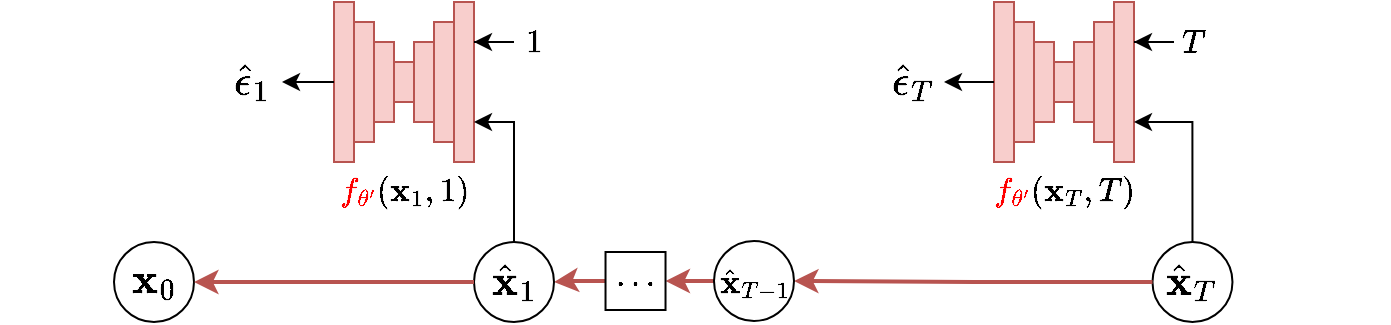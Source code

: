 <mxfile version="25.0.2">
  <diagram name="Page-1" id="1WE568LWMVHtuKM3JDja">
    <mxGraphModel dx="-642" dy="705" grid="1" gridSize="10" guides="1" tooltips="1" connect="1" arrows="1" fold="1" page="1" pageScale="1" pageWidth="827" pageHeight="1169" background="none" math="1" shadow="0">
      <root>
        <mxCell id="0" />
        <mxCell id="1" parent="0" />
        <mxCell id="1uB_KzusEmOnwB009pRz-1" value="" style="group" vertex="1" connectable="0" parent="1">
          <mxGeometry x="2160" y="640" width="70" height="80" as="geometry" />
        </mxCell>
        <mxCell id="1uB_KzusEmOnwB009pRz-2" value="" style="rounded=0;whiteSpace=wrap;html=1;fillColor=#f8cecc;strokeColor=#b85450;" vertex="1" parent="1uB_KzusEmOnwB009pRz-1">
          <mxGeometry width="10" height="80" as="geometry" />
        </mxCell>
        <mxCell id="1uB_KzusEmOnwB009pRz-3" value="" style="rounded=0;whiteSpace=wrap;html=1;fillColor=#f8cecc;strokeColor=#b85450;" vertex="1" parent="1uB_KzusEmOnwB009pRz-1">
          <mxGeometry x="10" y="10" width="10" height="60" as="geometry" />
        </mxCell>
        <mxCell id="1uB_KzusEmOnwB009pRz-4" value="" style="rounded=0;whiteSpace=wrap;html=1;fillColor=#f8cecc;strokeColor=#b85450;" vertex="1" parent="1uB_KzusEmOnwB009pRz-1">
          <mxGeometry x="20" y="20" width="10" height="40" as="geometry" />
        </mxCell>
        <mxCell id="1uB_KzusEmOnwB009pRz-5" value="" style="rounded=0;whiteSpace=wrap;html=1;fillColor=#f8cecc;strokeColor=#b85450;" vertex="1" parent="1uB_KzusEmOnwB009pRz-1">
          <mxGeometry x="30" y="30" width="10" height="20" as="geometry" />
        </mxCell>
        <mxCell id="1uB_KzusEmOnwB009pRz-6" value="" style="rounded=0;whiteSpace=wrap;html=1;fillColor=#f8cecc;strokeColor=#b85450;" vertex="1" parent="1uB_KzusEmOnwB009pRz-1">
          <mxGeometry x="40" y="20" width="10" height="40" as="geometry" />
        </mxCell>
        <mxCell id="1uB_KzusEmOnwB009pRz-7" value="" style="rounded=0;whiteSpace=wrap;html=1;fillColor=#f8cecc;strokeColor=#b85450;" vertex="1" parent="1uB_KzusEmOnwB009pRz-1">
          <mxGeometry x="50" y="10" width="10" height="60" as="geometry" />
        </mxCell>
        <mxCell id="1uB_KzusEmOnwB009pRz-8" value="" style="rounded=0;whiteSpace=wrap;html=1;fillColor=#f8cecc;strokeColor=#b85450;" vertex="1" parent="1uB_KzusEmOnwB009pRz-1">
          <mxGeometry x="60" width="10" height="80" as="geometry" />
        </mxCell>
        <mxCell id="1uB_KzusEmOnwB009pRz-9" value="&#xa;" style="group" vertex="1" connectable="0" parent="1">
          <mxGeometry x="1830" y="640" width="70" height="80" as="geometry" />
        </mxCell>
        <mxCell id="1uB_KzusEmOnwB009pRz-10" value="" style="rounded=0;whiteSpace=wrap;html=1;fillColor=#f8cecc;strokeColor=#b85450;" vertex="1" parent="1uB_KzusEmOnwB009pRz-9">
          <mxGeometry width="10" height="80" as="geometry" />
        </mxCell>
        <mxCell id="1uB_KzusEmOnwB009pRz-11" value="" style="rounded=0;whiteSpace=wrap;html=1;fillColor=#f8cecc;strokeColor=#b85450;" vertex="1" parent="1uB_KzusEmOnwB009pRz-9">
          <mxGeometry x="10" y="10" width="10" height="60" as="geometry" />
        </mxCell>
        <mxCell id="1uB_KzusEmOnwB009pRz-12" value="" style="rounded=0;whiteSpace=wrap;html=1;fillColor=#f8cecc;strokeColor=#b85450;" vertex="1" parent="1uB_KzusEmOnwB009pRz-9">
          <mxGeometry x="20" y="20" width="10" height="40" as="geometry" />
        </mxCell>
        <mxCell id="1uB_KzusEmOnwB009pRz-13" value="" style="rounded=0;whiteSpace=wrap;html=1;fillColor=#f8cecc;strokeColor=#b85450;" vertex="1" parent="1uB_KzusEmOnwB009pRz-9">
          <mxGeometry x="30" y="30" width="10" height="20" as="geometry" />
        </mxCell>
        <mxCell id="1uB_KzusEmOnwB009pRz-14" value="" style="rounded=0;whiteSpace=wrap;html=1;fillColor=#f8cecc;strokeColor=#b85450;" vertex="1" parent="1uB_KzusEmOnwB009pRz-9">
          <mxGeometry x="40" y="20" width="10" height="40" as="geometry" />
        </mxCell>
        <mxCell id="1uB_KzusEmOnwB009pRz-15" value="" style="rounded=0;whiteSpace=wrap;html=1;fillColor=#f8cecc;strokeColor=#b85450;" vertex="1" parent="1uB_KzusEmOnwB009pRz-9">
          <mxGeometry x="50" y="10" width="10" height="60" as="geometry" />
        </mxCell>
        <mxCell id="1uB_KzusEmOnwB009pRz-16" value="" style="rounded=0;whiteSpace=wrap;html=1;fillColor=#f8cecc;strokeColor=#b85450;" vertex="1" parent="1uB_KzusEmOnwB009pRz-9">
          <mxGeometry x="60" width="10" height="80" as="geometry" />
        </mxCell>
        <mxCell id="1uB_KzusEmOnwB009pRz-18" value="$$\hat{\epsilon}_{1}$$" style="text;html=1;align=center;verticalAlign=middle;whiteSpace=wrap;rounded=0;fontSize=18;" vertex="1" parent="1">
          <mxGeometry x="1774" y="665" width="30" height="30" as="geometry" />
        </mxCell>
        <mxCell id="1uB_KzusEmOnwB009pRz-20" value="$$\hat{\epsilon}_{T}$$" style="text;html=1;align=center;verticalAlign=middle;whiteSpace=wrap;rounded=0;fontSize=18;" vertex="1" parent="1">
          <mxGeometry x="2105" y="665" width="30" height="30" as="geometry" />
        </mxCell>
        <mxCell id="1uB_KzusEmOnwB009pRz-21" style="edgeStyle=orthogonalEdgeStyle;rounded=0;orthogonalLoop=1;jettySize=auto;html=1;entryX=1;entryY=0.75;entryDx=0;entryDy=0;" edge="1" parent="1" source="1uB_KzusEmOnwB009pRz-22" target="1uB_KzusEmOnwB009pRz-8">
          <mxGeometry relative="1" as="geometry">
            <Array as="points">
              <mxPoint x="2259" y="700" />
            </Array>
          </mxGeometry>
        </mxCell>
        <mxCell id="1uB_KzusEmOnwB009pRz-22" value="$$\hat{\mathbf{x}}_{T}$$" style="ellipse;whiteSpace=wrap;html=1;aspect=fixed;fontSize=18;fillColor=default;" vertex="1" parent="1">
          <mxGeometry x="2239.24" y="760" width="40" height="40" as="geometry" />
        </mxCell>
        <mxCell id="1uB_KzusEmOnwB009pRz-23" value="$$\color{red}{f_{\theta&#39;}} \color{black}(\mathbf{x}_1, 1)$$" style="text;html=1;align=center;verticalAlign=middle;whiteSpace=wrap;rounded=0;fontSize=14;" vertex="1" parent="1">
          <mxGeometry x="1830" y="720" width="70" height="30" as="geometry" />
        </mxCell>
        <mxCell id="1uB_KzusEmOnwB009pRz-24" value="$$\color{red}{f_{\theta&#39;}} \color{black}(\mathbf{x}_{T}, T)$$" style="text;html=1;align=center;verticalAlign=middle;whiteSpace=wrap;rounded=0;fontSize=14;" vertex="1" parent="1">
          <mxGeometry x="2150" y="720" width="90" height="30" as="geometry" />
        </mxCell>
        <mxCell id="1uB_KzusEmOnwB009pRz-25" style="edgeStyle=orthogonalEdgeStyle;rounded=0;orthogonalLoop=1;jettySize=auto;html=1;entryX=1;entryY=0.25;entryDx=0;entryDy=0;" edge="1" parent="1" source="1uB_KzusEmOnwB009pRz-26" target="1uB_KzusEmOnwB009pRz-16">
          <mxGeometry relative="1" as="geometry" />
        </mxCell>
        <mxCell id="1uB_KzusEmOnwB009pRz-26" value="$$1$$" style="text;html=1;align=center;verticalAlign=middle;whiteSpace=wrap;rounded=0;fontSize=14;" vertex="1" parent="1">
          <mxGeometry x="1920" y="645" width="20" height="30" as="geometry" />
        </mxCell>
        <mxCell id="1uB_KzusEmOnwB009pRz-27" style="edgeStyle=orthogonalEdgeStyle;rounded=0;orthogonalLoop=1;jettySize=auto;html=1;entryX=1;entryY=0.25;entryDx=0;entryDy=0;" edge="1" parent="1" source="1uB_KzusEmOnwB009pRz-28" target="1uB_KzusEmOnwB009pRz-8">
          <mxGeometry relative="1" as="geometry" />
        </mxCell>
        <mxCell id="1uB_KzusEmOnwB009pRz-28" value="$$T$$" style="text;html=1;align=center;verticalAlign=middle;whiteSpace=wrap;rounded=0;fontSize=14;" vertex="1" parent="1">
          <mxGeometry x="2250" y="645" width="20" height="30" as="geometry" />
        </mxCell>
        <mxCell id="1uB_KzusEmOnwB009pRz-29" style="edgeStyle=orthogonalEdgeStyle;rounded=0;orthogonalLoop=1;jettySize=auto;html=1;fillColor=#f8cecc;strokeColor=#b85450;strokeWidth=2;exitX=0;exitY=0.5;exitDx=0;exitDy=0;" edge="1" parent="1" source="1uB_KzusEmOnwB009pRz-22" target="1uB_KzusEmOnwB009pRz-36">
          <mxGeometry relative="1" as="geometry">
            <Array as="points" />
            <mxPoint x="2205.76" y="780" as="sourcePoint" />
          </mxGeometry>
        </mxCell>
        <mxCell id="1uB_KzusEmOnwB009pRz-30" style="edgeStyle=orthogonalEdgeStyle;rounded=0;orthogonalLoop=1;jettySize=auto;html=1;fillColor=#f8cecc;strokeColor=#b85450;strokeWidth=2;exitX=0;exitY=0.5;exitDx=0;exitDy=0;" edge="1" parent="1" source="1uB_KzusEmOnwB009pRz-34" target="1uB_KzusEmOnwB009pRz-32">
          <mxGeometry relative="1" as="geometry" />
        </mxCell>
        <mxCell id="1uB_KzusEmOnwB009pRz-31" style="edgeStyle=orthogonalEdgeStyle;rounded=0;orthogonalLoop=1;jettySize=auto;html=1;entryX=1;entryY=0.75;entryDx=0;entryDy=0;exitX=0.5;exitY=0;exitDx=0;exitDy=0;" edge="1" parent="1" source="1uB_KzusEmOnwB009pRz-32" target="1uB_KzusEmOnwB009pRz-16">
          <mxGeometry relative="1" as="geometry">
            <Array as="points">
              <mxPoint x="1920" y="700" />
            </Array>
          </mxGeometry>
        </mxCell>
        <mxCell id="1uB_KzusEmOnwB009pRz-32" value="$$\hat{\mathbf{x}}_{1}$$" style="ellipse;whiteSpace=wrap;html=1;aspect=fixed;fontSize=18;fillColor=default;" vertex="1" parent="1">
          <mxGeometry x="1900" y="760" width="40" height="40" as="geometry" />
        </mxCell>
        <mxCell id="1uB_KzusEmOnwB009pRz-33" style="edgeStyle=orthogonalEdgeStyle;rounded=0;orthogonalLoop=1;jettySize=auto;html=1;fillColor=#f8cecc;strokeColor=#b85450;strokeWidth=2;exitX=0;exitY=0.5;exitDx=0;exitDy=0;" edge="1" parent="1" source="1uB_KzusEmOnwB009pRz-36" target="1uB_KzusEmOnwB009pRz-34">
          <mxGeometry relative="1" as="geometry" />
        </mxCell>
        <mxCell id="1uB_KzusEmOnwB009pRz-34" value="&lt;span style=&quot;font-size: 14px;&quot;&gt;$$...$$&lt;/span&gt;" style="rounded=0;whiteSpace=wrap;html=1;spacingTop=-6;" vertex="1" parent="1">
          <mxGeometry x="1965.76" y="765" width="30" height="29" as="geometry" />
        </mxCell>
        <mxCell id="1uB_KzusEmOnwB009pRz-35" value="$$\mathbf{x}_{0}$$" style="ellipse;whiteSpace=wrap;html=1;aspect=fixed;fontSize=18;fillColor=default;" vertex="1" parent="1">
          <mxGeometry x="1720" y="760" width="40" height="40" as="geometry" />
        </mxCell>
        <mxCell id="1uB_KzusEmOnwB009pRz-36" value="$$\hat{\mathbf{x}}_{T-1}$$" style="ellipse;whiteSpace=wrap;html=1;aspect=fixed;fontSize=14;fillColor=default;" vertex="1" parent="1">
          <mxGeometry x="2020" y="759.5" width="40" height="40" as="geometry" />
        </mxCell>
        <mxCell id="1uB_KzusEmOnwB009pRz-37" value="" style="edgeStyle=orthogonalEdgeStyle;rounded=0;orthogonalLoop=1;jettySize=auto;html=1;fillColor=#f8cecc;strokeColor=#b85450;strokeWidth=2;exitX=0;exitY=0.5;exitDx=0;exitDy=0;" edge="1" parent="1" source="1uB_KzusEmOnwB009pRz-32" target="1uB_KzusEmOnwB009pRz-35">
          <mxGeometry relative="1" as="geometry">
            <mxPoint x="1974" y="780" as="sourcePoint" />
            <mxPoint x="1760" y="780" as="targetPoint" />
            <Array as="points" />
          </mxGeometry>
        </mxCell>
        <mxCell id="1uB_KzusEmOnwB009pRz-38" style="edgeStyle=orthogonalEdgeStyle;rounded=0;orthogonalLoop=1;jettySize=auto;html=1;" edge="1" parent="1" source="1uB_KzusEmOnwB009pRz-2" target="1uB_KzusEmOnwB009pRz-20">
          <mxGeometry relative="1" as="geometry" />
        </mxCell>
        <mxCell id="1uB_KzusEmOnwB009pRz-40" style="edgeStyle=orthogonalEdgeStyle;rounded=0;orthogonalLoop=1;jettySize=auto;html=1;" edge="1" parent="1" source="1uB_KzusEmOnwB009pRz-10" target="1uB_KzusEmOnwB009pRz-18">
          <mxGeometry relative="1" as="geometry" />
        </mxCell>
      </root>
    </mxGraphModel>
  </diagram>
</mxfile>
